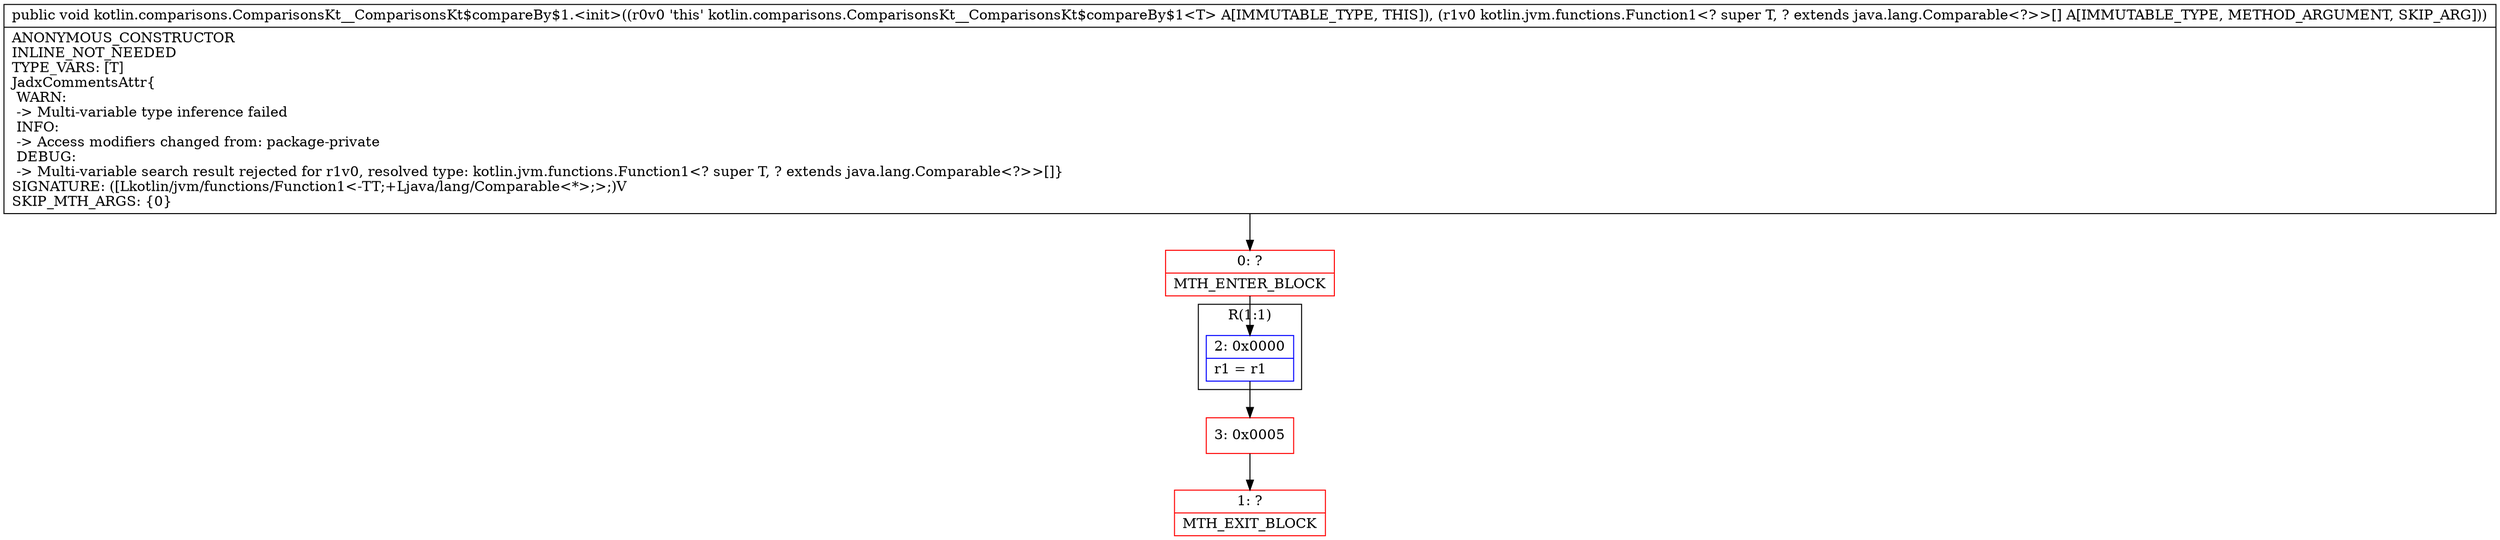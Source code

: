 digraph "CFG forkotlin.comparisons.ComparisonsKt__ComparisonsKt$compareBy$1.\<init\>([Lkotlin\/jvm\/functions\/Function1;)V" {
subgraph cluster_Region_1119061606 {
label = "R(1:1)";
node [shape=record,color=blue];
Node_2 [shape=record,label="{2\:\ 0x0000|r1 = r1\l}"];
}
Node_0 [shape=record,color=red,label="{0\:\ ?|MTH_ENTER_BLOCK\l}"];
Node_3 [shape=record,color=red,label="{3\:\ 0x0005}"];
Node_1 [shape=record,color=red,label="{1\:\ ?|MTH_EXIT_BLOCK\l}"];
MethodNode[shape=record,label="{public void kotlin.comparisons.ComparisonsKt__ComparisonsKt$compareBy$1.\<init\>((r0v0 'this' kotlin.comparisons.ComparisonsKt__ComparisonsKt$compareBy$1\<T\> A[IMMUTABLE_TYPE, THIS]), (r1v0 kotlin.jvm.functions.Function1\<? super T, ? extends java.lang.Comparable\<?\>\>[] A[IMMUTABLE_TYPE, METHOD_ARGUMENT, SKIP_ARG]))  | ANONYMOUS_CONSTRUCTOR\lINLINE_NOT_NEEDED\lTYPE_VARS: [T]\lJadxCommentsAttr\{\l WARN: \l \-\> Multi\-variable type inference failed\l INFO: \l \-\> Access modifiers changed from: package\-private\l DEBUG: \l \-\> Multi\-variable search result rejected for r1v0, resolved type: kotlin.jvm.functions.Function1\<? super T, ? extends java.lang.Comparable\<?\>\>[]\}\lSIGNATURE: ([Lkotlin\/jvm\/functions\/Function1\<\-TT;+Ljava\/lang\/Comparable\<*\>;\>;)V\lSKIP_MTH_ARGS: \{0\}\l}"];
MethodNode -> Node_0;Node_2 -> Node_3;
Node_0 -> Node_2;
Node_3 -> Node_1;
}

